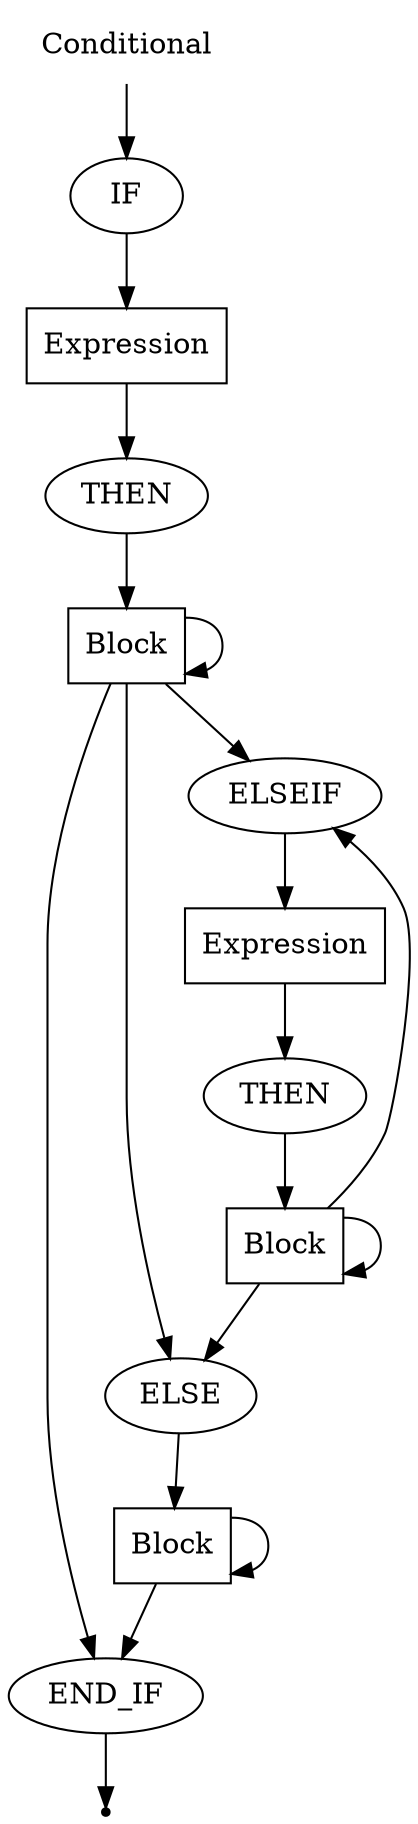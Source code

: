 digraph Conditional {
  start [label="Conditional" shape=plaintext];
  A [label="IF" shape=oval];
  B [label="Expression" shape=box];
  C [label="THEN" shape=oval];
  D [label="Block" shape=box];
  F [label="END_IF" shape=oval];
  G [label="ELSE" shape=oval];
  H [label="Block" shape=box];
  I [label="ELSEIF" shape=oval];
  J [label="Expression" shape=box];
  K [label="THEN" shape=oval];
  L [label="Block" shape=box];
  end [label="" shape=point];
  start -> A;
  A -> B;
  B -> C;
  C -> D;
  D -> I;
  D -> G;
  D -> F;
  D -> D;
  G -> H;
  H -> F;
  H -> H;
  I -> J;
  J -> K;
  K -> L;
  L -> I;
  L -> G;
  L -> L;
  F -> end;
}